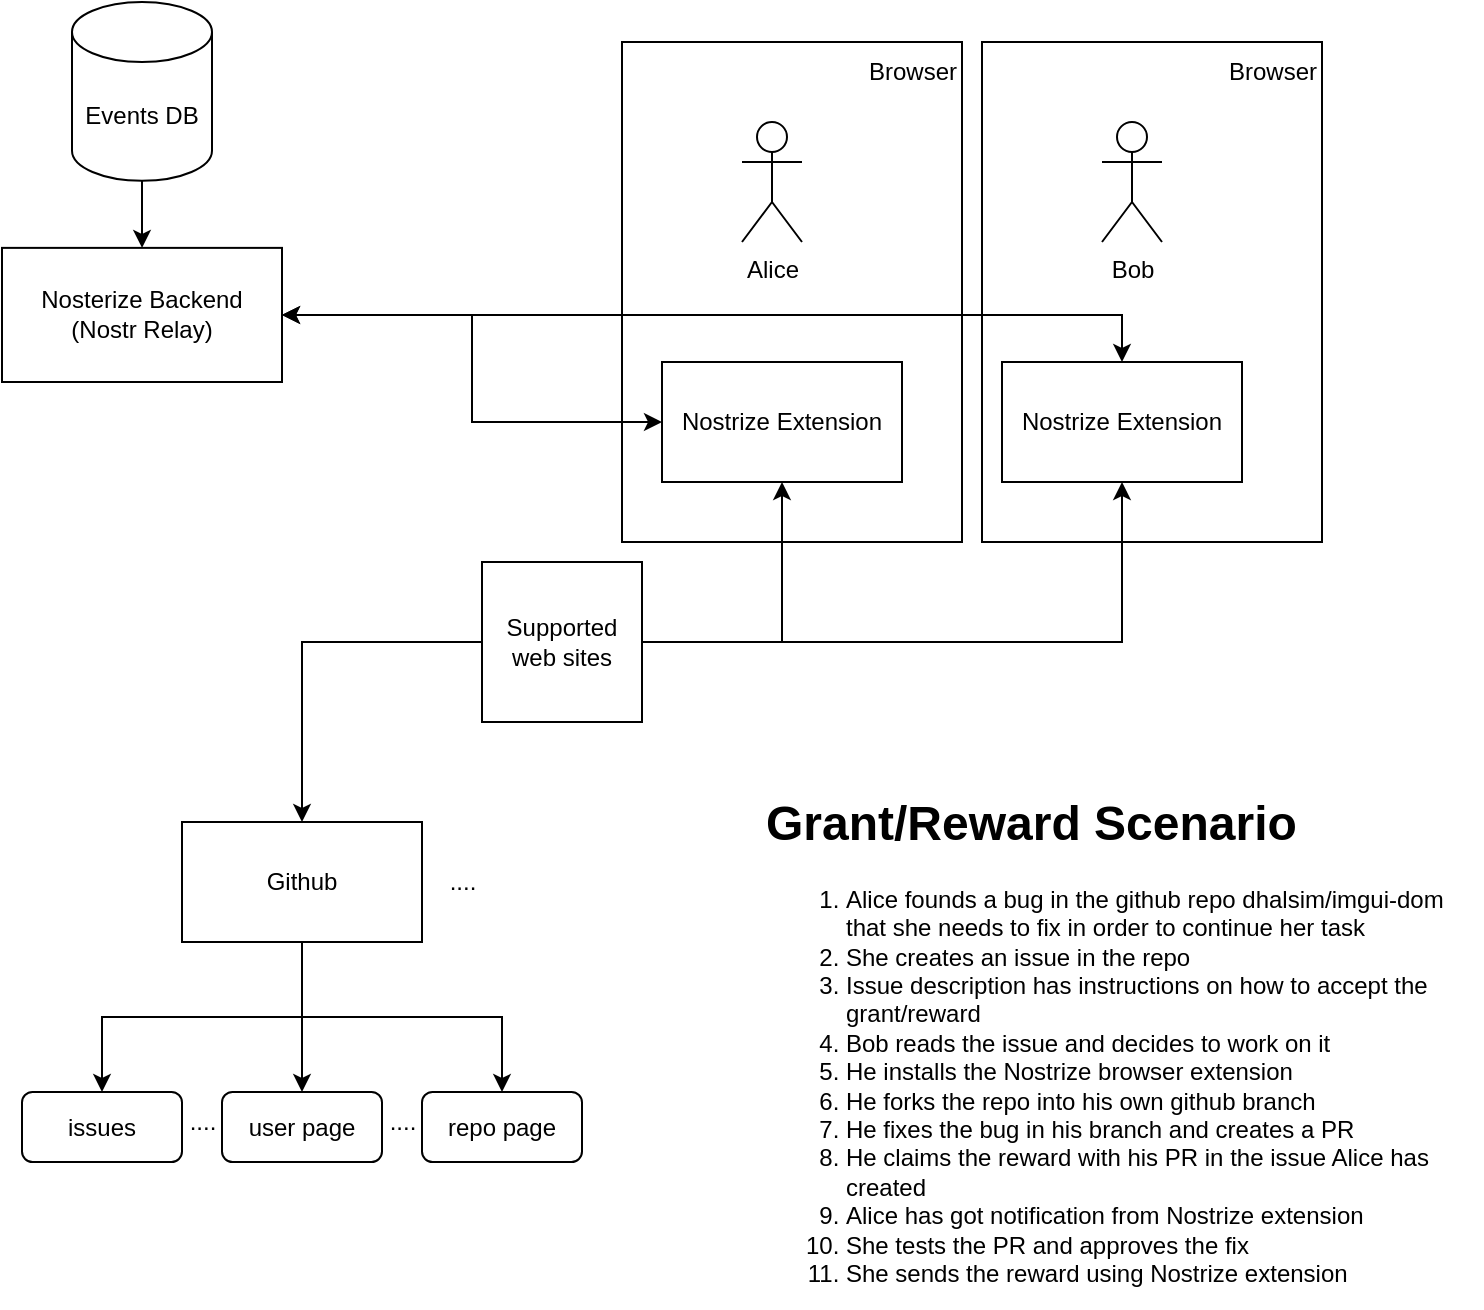<mxfile version="24.2.3" type="github" pages="2">
  <diagram name="Grants" id="evUG6YISS2im7E91H2Ip">
    <mxGraphModel dx="827" dy="661" grid="1" gridSize="10" guides="1" tooltips="1" connect="1" arrows="1" fold="1" page="1" pageScale="1" pageWidth="827" pageHeight="1169" math="0" shadow="0">
      <root>
        <mxCell id="0" />
        <mxCell id="1" parent="0" />
        <mxCell id="SocFAzCtIRODeD0ZfF7--8" value="" style="group" parent="1" vertex="1" connectable="0">
          <mxGeometry x="570" y="30" width="180" height="250" as="geometry" />
        </mxCell>
        <mxCell id="SocFAzCtIRODeD0ZfF7--9" value="" style="rounded=0;whiteSpace=wrap;html=1;" parent="SocFAzCtIRODeD0ZfF7--8" vertex="1">
          <mxGeometry width="170" height="250" as="geometry" />
        </mxCell>
        <mxCell id="SocFAzCtIRODeD0ZfF7--10" value="Browser" style="text;html=1;align=center;verticalAlign=middle;resizable=0;points=[];autosize=1;strokeColor=none;fillColor=none;" parent="SocFAzCtIRODeD0ZfF7--8" vertex="1">
          <mxGeometry x="110" width="70" height="30" as="geometry" />
        </mxCell>
        <mxCell id="SocFAzCtIRODeD0ZfF7--7" value="" style="group" parent="1" vertex="1" connectable="0">
          <mxGeometry x="390" y="30" width="180" height="250" as="geometry" />
        </mxCell>
        <mxCell id="SocFAzCtIRODeD0ZfF7--5" value="" style="rounded=0;whiteSpace=wrap;html=1;" parent="SocFAzCtIRODeD0ZfF7--7" vertex="1">
          <mxGeometry width="170" height="250" as="geometry" />
        </mxCell>
        <mxCell id="SocFAzCtIRODeD0ZfF7--6" value="Browser" style="text;html=1;align=center;verticalAlign=middle;resizable=0;points=[];autosize=1;strokeColor=none;fillColor=none;" parent="SocFAzCtIRODeD0ZfF7--7" vertex="1">
          <mxGeometry x="110" width="70" height="30" as="geometry" />
        </mxCell>
        <mxCell id="dD89SNBYdo-dca2-tYXd-7" style="edgeStyle=orthogonalEdgeStyle;rounded=0;orthogonalLoop=1;jettySize=auto;html=1;exitX=0;exitY=0.5;exitDx=0;exitDy=0;entryX=1;entryY=0.5;entryDx=0;entryDy=0;shadow=0;flowAnimation=0;startArrow=classic;startFill=1;" parent="1" source="dD89SNBYdo-dca2-tYXd-2" target="dD89SNBYdo-dca2-tYXd-1" edge="1">
          <mxGeometry relative="1" as="geometry" />
        </mxCell>
        <mxCell id="dD89SNBYdo-dca2-tYXd-2" value="Nostrize Extension" style="whiteSpace=wrap;html=1;" parent="1" vertex="1">
          <mxGeometry x="410" y="190" width="120" height="60" as="geometry" />
        </mxCell>
        <mxCell id="dD89SNBYdo-dca2-tYXd-4" style="edgeStyle=orthogonalEdgeStyle;rounded=0;orthogonalLoop=1;jettySize=auto;html=1;entryX=0.5;entryY=0;entryDx=0;entryDy=0;" parent="1" source="dD89SNBYdo-dca2-tYXd-3" target="dD89SNBYdo-dca2-tYXd-5" edge="1">
          <mxGeometry relative="1" as="geometry">
            <mxPoint x="200" y="520" as="targetPoint" />
          </mxGeometry>
        </mxCell>
        <mxCell id="dD89SNBYdo-dca2-tYXd-6" style="edgeStyle=orthogonalEdgeStyle;rounded=0;orthogonalLoop=1;jettySize=auto;html=1;exitX=1;exitY=0.5;exitDx=0;exitDy=0;" parent="1" source="dD89SNBYdo-dca2-tYXd-3" target="dD89SNBYdo-dca2-tYXd-2" edge="1">
          <mxGeometry relative="1" as="geometry" />
        </mxCell>
        <mxCell id="SocFAzCtIRODeD0ZfF7--4" style="edgeStyle=orthogonalEdgeStyle;rounded=0;orthogonalLoop=1;jettySize=auto;html=1;exitX=1;exitY=0.5;exitDx=0;exitDy=0;entryX=0.5;entryY=1;entryDx=0;entryDy=0;" parent="1" source="dD89SNBYdo-dca2-tYXd-3" target="dD89SNBYdo-dca2-tYXd-19" edge="1">
          <mxGeometry relative="1" as="geometry" />
        </mxCell>
        <mxCell id="dD89SNBYdo-dca2-tYXd-3" value="Supported web sites" style="whiteSpace=wrap;html=1;aspect=fixed;" parent="1" vertex="1">
          <mxGeometry x="320" y="290" width="80" height="80" as="geometry" />
        </mxCell>
        <mxCell id="dD89SNBYdo-dca2-tYXd-13" style="edgeStyle=orthogonalEdgeStyle;rounded=0;orthogonalLoop=1;jettySize=auto;html=1;exitX=0.5;exitY=1;exitDx=0;exitDy=0;" parent="1" source="dD89SNBYdo-dca2-tYXd-5" target="dD89SNBYdo-dca2-tYXd-14" edge="1">
          <mxGeometry relative="1" as="geometry">
            <mxPoint x="160" y="530" as="targetPoint" />
          </mxGeometry>
        </mxCell>
        <mxCell id="dD89SNBYdo-dca2-tYXd-17" style="edgeStyle=orthogonalEdgeStyle;rounded=0;orthogonalLoop=1;jettySize=auto;html=1;exitX=0.5;exitY=1;exitDx=0;exitDy=0;entryX=0.5;entryY=0;entryDx=0;entryDy=0;" parent="1" source="dD89SNBYdo-dca2-tYXd-5" target="dD89SNBYdo-dca2-tYXd-15" edge="1">
          <mxGeometry relative="1" as="geometry" />
        </mxCell>
        <mxCell id="dD89SNBYdo-dca2-tYXd-18" style="edgeStyle=orthogonalEdgeStyle;rounded=0;orthogonalLoop=1;jettySize=auto;html=1;exitX=0.5;exitY=1;exitDx=0;exitDy=0;entryX=0.5;entryY=0;entryDx=0;entryDy=0;" parent="1" source="dD89SNBYdo-dca2-tYXd-5" target="dD89SNBYdo-dca2-tYXd-16" edge="1">
          <mxGeometry relative="1" as="geometry" />
        </mxCell>
        <mxCell id="dD89SNBYdo-dca2-tYXd-5" value="Github" style="whiteSpace=wrap;html=1;" parent="1" vertex="1">
          <mxGeometry x="170" y="420" width="120" height="60" as="geometry" />
        </mxCell>
        <mxCell id="dD89SNBYdo-dca2-tYXd-10" value="Alice" style="shape=umlActor;verticalLabelPosition=bottom;verticalAlign=top;html=1;outlineConnect=0;" parent="1" vertex="1">
          <mxGeometry x="450" y="70" width="30" height="60" as="geometry" />
        </mxCell>
        <mxCell id="dD89SNBYdo-dca2-tYXd-11" value="Bob" style="shape=umlActor;verticalLabelPosition=bottom;verticalAlign=top;html=1;outlineConnect=0;" parent="1" vertex="1">
          <mxGeometry x="630" y="70" width="30" height="60" as="geometry" />
        </mxCell>
        <mxCell id="dD89SNBYdo-dca2-tYXd-14" value="issues" style="rounded=1;whiteSpace=wrap;html=1;" parent="1" vertex="1">
          <mxGeometry x="90" y="555" width="80" height="35" as="geometry" />
        </mxCell>
        <mxCell id="dD89SNBYdo-dca2-tYXd-15" value="user page" style="rounded=1;whiteSpace=wrap;html=1;" parent="1" vertex="1">
          <mxGeometry x="190" y="555" width="80" height="35" as="geometry" />
        </mxCell>
        <mxCell id="dD89SNBYdo-dca2-tYXd-16" value="repo page" style="rounded=1;whiteSpace=wrap;html=1;" parent="1" vertex="1">
          <mxGeometry x="290" y="555" width="80" height="35" as="geometry" />
        </mxCell>
        <mxCell id="dD89SNBYdo-dca2-tYXd-20" style="edgeStyle=orthogonalEdgeStyle;rounded=0;orthogonalLoop=1;jettySize=auto;html=1;exitX=0.5;exitY=0;exitDx=0;exitDy=0;entryX=1;entryY=0.5;entryDx=0;entryDy=0;startArrow=classic;startFill=1;" parent="1" source="dD89SNBYdo-dca2-tYXd-19" target="dD89SNBYdo-dca2-tYXd-1" edge="1">
          <mxGeometry relative="1" as="geometry" />
        </mxCell>
        <mxCell id="dD89SNBYdo-dca2-tYXd-19" value="Nostrize Extension" style="whiteSpace=wrap;html=1;" parent="1" vertex="1">
          <mxGeometry x="580" y="190" width="120" height="60" as="geometry" />
        </mxCell>
        <mxCell id="SocFAzCtIRODeD0ZfF7--1" value="...." style="text;html=1;align=center;verticalAlign=middle;resizable=0;points=[];autosize=1;strokeColor=none;fillColor=none;" parent="1" vertex="1">
          <mxGeometry x="160" y="554.5" width="40" height="30" as="geometry" />
        </mxCell>
        <mxCell id="SocFAzCtIRODeD0ZfF7--2" value="...." style="text;html=1;align=center;verticalAlign=middle;resizable=0;points=[];autosize=1;strokeColor=none;fillColor=none;" parent="1" vertex="1">
          <mxGeometry x="260" y="555" width="40" height="30" as="geometry" />
        </mxCell>
        <mxCell id="SocFAzCtIRODeD0ZfF7--3" value="...." style="text;html=1;align=center;verticalAlign=middle;resizable=0;points=[];autosize=1;strokeColor=none;fillColor=none;" parent="1" vertex="1">
          <mxGeometry x="290" y="435" width="40" height="30" as="geometry" />
        </mxCell>
        <mxCell id="SocFAzCtIRODeD0ZfF7--13" value="" style="group" parent="1" vertex="1" connectable="0">
          <mxGeometry x="80" y="10" width="140" height="190" as="geometry" />
        </mxCell>
        <mxCell id="dD89SNBYdo-dca2-tYXd-1" value="Nosterize Backend&lt;br&gt;(Nostr Relay)" style="rounded=0;whiteSpace=wrap;html=1;" parent="SocFAzCtIRODeD0ZfF7--13" vertex="1">
          <mxGeometry y="122.941" width="140" height="67.059" as="geometry" />
        </mxCell>
        <mxCell id="dD89SNBYdo-dca2-tYXd-9" style="edgeStyle=orthogonalEdgeStyle;rounded=0;orthogonalLoop=1;jettySize=auto;html=1;exitX=0.5;exitY=1;exitDx=0;exitDy=0;exitPerimeter=0;entryX=0.5;entryY=0;entryDx=0;entryDy=0;" parent="SocFAzCtIRODeD0ZfF7--13" source="dD89SNBYdo-dca2-tYXd-8" target="dD89SNBYdo-dca2-tYXd-1" edge="1">
          <mxGeometry relative="1" as="geometry" />
        </mxCell>
        <mxCell id="dD89SNBYdo-dca2-tYXd-8" value="Events DB" style="shape=cylinder3;whiteSpace=wrap;html=1;boundedLbl=1;backgroundOutline=1;size=15;" parent="SocFAzCtIRODeD0ZfF7--13" vertex="1">
          <mxGeometry x="35" width="70" height="89.412" as="geometry" />
        </mxCell>
        <mxCell id="SocFAzCtIRODeD0ZfF7--14" value="&lt;h1 style=&quot;margin-top: 0px;&quot;&gt;Grant/Reward Scenario&lt;/h1&gt;&lt;p&gt;&lt;/p&gt;&lt;ol&gt;&lt;li&gt;Alice founds a bug in the github repo dhalsim/imgui-dom that she needs to fix in order to continue her task&lt;/li&gt;&lt;li&gt;She creates an issue in the repo&lt;/li&gt;&lt;li&gt;Issue description has instructions on how to accept the grant/reward&lt;/li&gt;&lt;li&gt;Bob reads the issue and decides to work on it&lt;/li&gt;&lt;li&gt;He installs the Nostrize browser extension&lt;/li&gt;&lt;li&gt;He forks the repo into his own github branch&lt;/li&gt;&lt;li&gt;He fixes the bug in his branch and creates a PR&lt;/li&gt;&lt;li&gt;He claims the reward with his PR in the issue Alice has created&lt;/li&gt;&lt;li&gt;Alice has got notification from Nostrize extension&lt;/li&gt;&lt;li&gt;She tests the PR and approves the fix&lt;/li&gt;&lt;li&gt;She sends the reward using Nostrize extension&lt;/li&gt;&lt;/ol&gt;&lt;p&gt;&lt;/p&gt;" style="text;html=1;whiteSpace=wrap;overflow=hidden;rounded=0;" parent="1" vertex="1">
          <mxGeometry x="460" y="400" width="360" height="260" as="geometry" />
        </mxCell>
      </root>
    </mxGraphModel>
  </diagram>
  <diagram id="gFAVIOknlwgJxWS9QiGl" name="Nostr Github Connection">
    <mxGraphModel dx="827" dy="661" grid="1" gridSize="10" guides="1" tooltips="1" connect="1" arrows="1" fold="1" page="1" pageScale="1" pageWidth="827" pageHeight="1169" math="0" shadow="0">
      <root>
        <mxCell id="0" />
        <mxCell id="1" parent="0" />
        <mxCell id="k914pkCeleKOS9EQimiK-1" value="&lt;h1 style=&quot;margin-top: 0px;&quot;&gt;Connect your nostr account to your github account&lt;/h1&gt;&lt;p&gt;&lt;/p&gt;&lt;ul&gt;&lt;li&gt;If you don&#39;t have a NIP-05 Address with github.io already:&lt;/li&gt;&lt;ul&gt;&lt;li&gt;Create a new repository in your github account.&lt;/li&gt;&lt;li&gt;Put your nostr.json under .well-known&lt;/li&gt;&lt;li&gt;Setup your repo as github pages (static website), and publish&lt;/li&gt;&lt;/ul&gt;&lt;li&gt;&lt;span style=&quot;background-color: initial;&quot;&gt;Be sure lnurl (lud16) is set on your profile to receive sats&amp;nbsp;&lt;/span&gt;&lt;br&gt;&lt;/li&gt;&lt;li&gt;&lt;span style=&quot;background-color: initial;&quot;&gt;Update your your nostr profile (kind: 0) with your NIP-05 Adress (ex: xxxx@username.github.io)&lt;/span&gt;&lt;br&gt;&lt;/li&gt;&lt;li&gt;Update your nostrize settings with NIP-05 property&lt;/li&gt;&lt;/ul&gt;&lt;p&gt;&lt;/p&gt;" style="text;html=1;whiteSpace=wrap;overflow=hidden;rounded=0;" parent="1" vertex="1">
          <mxGeometry x="20" y="10" width="710" height="160" as="geometry" />
        </mxCell>
        <mxCell id="k914pkCeleKOS9EQimiK-4" value="" style="edgeStyle=orthogonalEdgeStyle;rounded=0;orthogonalLoop=1;jettySize=auto;html=1;" parent="1" source="k914pkCeleKOS9EQimiK-2" target="k914pkCeleKOS9EQimiK-3" edge="1">
          <mxGeometry relative="1" as="geometry" />
        </mxCell>
        <mxCell id="k914pkCeleKOS9EQimiK-2" value="alice@alice.github.io" style="text;html=1;align=center;verticalAlign=middle;resizable=0;points=[];autosize=1;strokeColor=none;fillColor=none;" parent="1" vertex="1">
          <mxGeometry x="160" y="510" width="130" height="30" as="geometry" />
        </mxCell>
        <mxCell id="k914pkCeleKOS9EQimiK-6" value="" style="edgeStyle=orthogonalEdgeStyle;rounded=0;orthogonalLoop=1;jettySize=auto;html=1;" parent="1" source="dJHAY3hgasfSkWd7OsIV-1" target="k914pkCeleKOS9EQimiK-5" edge="1">
          <mxGeometry relative="1" as="geometry" />
        </mxCell>
        <mxCell id="dJHAY3hgasfSkWd7OsIV-2" value="" style="edgeStyle=orthogonalEdgeStyle;rounded=0;orthogonalLoop=1;jettySize=auto;html=1;" parent="1" source="k914pkCeleKOS9EQimiK-3" target="dJHAY3hgasfSkWd7OsIV-1" edge="1">
          <mxGeometry relative="1" as="geometry" />
        </mxCell>
        <mxCell id="k914pkCeleKOS9EQimiK-3" value="creates repo for github pages" style="whiteSpace=wrap;html=1;" parent="1" vertex="1">
          <mxGeometry x="160" y="400" width="130" height="60" as="geometry" />
        </mxCell>
        <mxCell id="dJHAY3hgasfSkWd7OsIV-4" value="" style="edgeStyle=orthogonalEdgeStyle;rounded=0;orthogonalLoop=1;jettySize=auto;html=1;" parent="1" source="k914pkCeleKOS9EQimiK-5" target="dJHAY3hgasfSkWd7OsIV-3" edge="1">
          <mxGeometry relative="1" as="geometry" />
        </mxCell>
        <mxCell id="k914pkCeleKOS9EQimiK-5" value="set your nostrize NIP-05" style="whiteSpace=wrap;html=1;" parent="1" vertex="1">
          <mxGeometry x="480" y="400" width="144" height="60" as="geometry" />
        </mxCell>
        <mxCell id="k914pkCeleKOS9EQimiK-16" value="" style="edgeStyle=orthogonalEdgeStyle;rounded=0;orthogonalLoop=1;jettySize=auto;html=1;" parent="1" source="k914pkCeleKOS9EQimiK-14" target="k914pkCeleKOS9EQimiK-2" edge="1">
          <mxGeometry relative="1" as="geometry" />
        </mxCell>
        <mxCell id="k914pkCeleKOS9EQimiK-26" value="Controls" style="edgeLabel;html=1;align=center;verticalAlign=middle;resizable=0;points=[];" parent="k914pkCeleKOS9EQimiK-16" vertex="1" connectable="0">
          <mxGeometry x="-0.388" y="2" relative="1" as="geometry">
            <mxPoint x="385" y="-8" as="offset" />
          </mxGeometry>
        </mxCell>
        <mxCell id="k914pkCeleKOS9EQimiK-27" style="edgeStyle=orthogonalEdgeStyle;rounded=0;orthogonalLoop=1;jettySize=auto;html=1;" parent="1" source="k914pkCeleKOS9EQimiK-14" target="k914pkCeleKOS9EQimiK-17" edge="1">
          <mxGeometry relative="1" as="geometry">
            <Array as="points">
              <mxPoint x="552" y="600" />
            </Array>
          </mxGeometry>
        </mxCell>
        <mxCell id="dJHAY3hgasfSkWd7OsIV-6" value="" style="edgeStyle=orthogonalEdgeStyle;rounded=0;orthogonalLoop=1;jettySize=auto;html=1;" parent="1" source="k914pkCeleKOS9EQimiK-14" target="dJHAY3hgasfSkWd7OsIV-5" edge="1">
          <mxGeometry relative="1" as="geometry" />
        </mxCell>
        <mxCell id="k914pkCeleKOS9EQimiK-14" value="Alice" style="shape=umlActor;verticalLabelPosition=bottom;verticalAlign=top;html=1;outlineConnect=0;" parent="1" vertex="1">
          <mxGeometry x="56.5" y="570" width="27" height="60" as="geometry" />
        </mxCell>
        <mxCell id="k914pkCeleKOS9EQimiK-24" style="edgeStyle=orthogonalEdgeStyle;rounded=0;orthogonalLoop=1;jettySize=auto;html=1;" parent="1" source="k914pkCeleKOS9EQimiK-17" target="k914pkCeleKOS9EQimiK-5" edge="1">
          <mxGeometry relative="1" as="geometry" />
        </mxCell>
        <mxCell id="dJHAY3hgasfSkWd7OsIV-13" style="edgeStyle=orthogonalEdgeStyle;rounded=0;orthogonalLoop=1;jettySize=auto;html=1;entryX=0.5;entryY=0;entryDx=0;entryDy=0;" parent="1" source="k914pkCeleKOS9EQimiK-17" target="dJHAY3hgasfSkWd7OsIV-9" edge="1">
          <mxGeometry relative="1" as="geometry" />
        </mxCell>
        <mxCell id="dJHAY3hgasfSkWd7OsIV-15" style="edgeStyle=orthogonalEdgeStyle;rounded=0;orthogonalLoop=1;jettySize=auto;html=1;" parent="1" source="k914pkCeleKOS9EQimiK-17" target="k914pkCeleKOS9EQimiK-14" edge="1">
          <mxGeometry relative="1" as="geometry">
            <Array as="points">
              <mxPoint x="552" y="620" />
            </Array>
          </mxGeometry>
        </mxCell>
        <mxCell id="k914pkCeleKOS9EQimiK-17" value="nostrize extension" style="text;html=1;align=center;verticalAlign=middle;resizable=0;points=[];autosize=1;strokeColor=#b85450;fillColor=#f8cecc;" parent="1" vertex="1">
          <mxGeometry x="492" y="540" width="120" height="30" as="geometry" />
        </mxCell>
        <mxCell id="k914pkCeleKOS9EQimiK-37" style="edgeStyle=orthogonalEdgeStyle;rounded=0;orthogonalLoop=1;jettySize=auto;html=1;" parent="1" source="k914pkCeleKOS9EQimiK-28" target="k914pkCeleKOS9EQimiK-35" edge="1">
          <mxGeometry relative="1" as="geometry">
            <Array as="points">
              <mxPoint x="266.5" y="730" />
              <mxPoint x="266.5" y="730" />
            </Array>
          </mxGeometry>
        </mxCell>
        <mxCell id="k914pkCeleKOS9EQimiK-38" value="Controls" style="edgeLabel;html=1;align=center;verticalAlign=middle;resizable=0;points=[];" parent="k914pkCeleKOS9EQimiK-37" vertex="1" connectable="0">
          <mxGeometry x="-0.781" y="1" relative="1" as="geometry">
            <mxPoint x="212" y="-11" as="offset" />
          </mxGeometry>
        </mxCell>
        <mxCell id="k914pkCeleKOS9EQimiK-39" style="edgeStyle=orthogonalEdgeStyle;rounded=0;orthogonalLoop=1;jettySize=auto;html=1;" parent="1" source="k914pkCeleKOS9EQimiK-28" target="k914pkCeleKOS9EQimiK-32" edge="1">
          <mxGeometry relative="1" as="geometry" />
        </mxCell>
        <mxCell id="k914pkCeleKOS9EQimiK-40" value="Visits" style="edgeLabel;html=1;align=center;verticalAlign=middle;resizable=0;points=[];" parent="k914pkCeleKOS9EQimiK-39" vertex="1" connectable="0">
          <mxGeometry x="0.731" relative="1" as="geometry">
            <mxPoint as="offset" />
          </mxGeometry>
        </mxCell>
        <mxCell id="k914pkCeleKOS9EQimiK-28" value="Bob" style="shape=umlActor;verticalLabelPosition=bottom;verticalAlign=top;html=1;outlineConnect=0;" parent="1" vertex="1">
          <mxGeometry x="56.5" y="700" width="27" height="60" as="geometry" />
        </mxCell>
        <mxCell id="k914pkCeleKOS9EQimiK-42" value="" style="edgeStyle=orthogonalEdgeStyle;rounded=0;orthogonalLoop=1;jettySize=auto;html=1;" parent="1" source="k914pkCeleKOS9EQimiK-32" target="k914pkCeleKOS9EQimiK-41" edge="1">
          <mxGeometry relative="1" as="geometry" />
        </mxCell>
        <mxCell id="k914pkCeleKOS9EQimiK-32" value="&lt;div&gt;&lt;br&gt;&lt;/div&gt;&lt;div&gt;github.com/alice&lt;br&gt;&lt;/div&gt;" style="whiteSpace=wrap;html=1;verticalAlign=top;" parent="1" vertex="1">
          <mxGeometry x="151.5" y="810" width="120" height="70" as="geometry" />
        </mxCell>
        <mxCell id="k914pkCeleKOS9EQimiK-43" style="edgeStyle=orthogonalEdgeStyle;rounded=0;orthogonalLoop=1;jettySize=auto;html=1;exitX=0.5;exitY=1;exitDx=0;exitDy=0;entryX=0.5;entryY=0;entryDx=0;entryDy=0;" parent="1" source="k914pkCeleKOS9EQimiK-35" target="k914pkCeleKOS9EQimiK-41" edge="1">
          <mxGeometry relative="1" as="geometry" />
        </mxCell>
        <mxCell id="k914pkCeleKOS9EQimiK-46" value="" style="edgeStyle=orthogonalEdgeStyle;rounded=0;orthogonalLoop=1;jettySize=auto;html=1;" parent="1" source="k914pkCeleKOS9EQimiK-35" target="k914pkCeleKOS9EQimiK-45" edge="1">
          <mxGeometry relative="1" as="geometry" />
        </mxCell>
        <mxCell id="k914pkCeleKOS9EQimiK-35" value="nostrize extension" style="text;html=1;align=center;verticalAlign=middle;whiteSpace=wrap;rounded=0;fillColor=#f8cecc;strokeColor=#b85450;" parent="1" vertex="1">
          <mxGeometry x="366.5" y="715" width="110" height="30" as="geometry" />
        </mxCell>
        <mxCell id="k914pkCeleKOS9EQimiK-41" value="&lt;div&gt;&lt;br&gt;&lt;/div&gt;Fetches nostr event with lnurl (lud16) &amp;amp; connects two accounts" style="whiteSpace=wrap;html=1;verticalAlign=top;" parent="1" vertex="1">
          <mxGeometry x="349" y="810" width="145" height="70" as="geometry" />
        </mxCell>
        <mxCell id="dJHAY3hgasfSkWd7OsIV-10" value="" style="edgeStyle=orthogonalEdgeStyle;rounded=0;orthogonalLoop=1;jettySize=auto;html=1;" parent="1" source="k914pkCeleKOS9EQimiK-45" target="dJHAY3hgasfSkWd7OsIV-9" edge="1">
          <mxGeometry relative="1" as="geometry" />
        </mxCell>
        <mxCell id="k914pkCeleKOS9EQimiK-45" value="Zaps Alice&#39;s lnurl" style="whiteSpace=wrap;html=1;" parent="1" vertex="1">
          <mxGeometry x="520" y="700" width="120" height="60" as="geometry" />
        </mxCell>
        <mxCell id="dJHAY3hgasfSkWd7OsIV-3" value="Nostrize relay will save nostr event for caching" style="whiteSpace=wrap;html=1;" parent="1" vertex="1">
          <mxGeometry x="660" y="400" width="144" height="60" as="geometry" />
        </mxCell>
        <mxCell id="dJHAY3hgasfSkWd7OsIV-5" value="sets lnurl (lud16) on her nostr profile to receive funds" style="whiteSpace=wrap;html=1;verticalAlign=top;" parent="1" vertex="1">
          <mxGeometry x="10" y="400" width="120" height="60" as="geometry" />
        </mxCell>
        <mxCell id="dJHAY3hgasfSkWd7OsIV-8" value="" style="edgeStyle=orthogonalEdgeStyle;rounded=0;orthogonalLoop=1;jettySize=auto;html=1;" parent="1" source="k914pkCeleKOS9EQimiK-3" target="dJHAY3hgasfSkWd7OsIV-1" edge="1">
          <mxGeometry relative="1" as="geometry">
            <mxPoint x="290" y="430" as="sourcePoint" />
            <mxPoint x="480" y="430" as="targetPoint" />
          </mxGeometry>
        </mxCell>
        <mxCell id="dJHAY3hgasfSkWd7OsIV-1" value=".well-known/nostr.json" style="whiteSpace=wrap;html=1;" parent="1" vertex="1">
          <mxGeometry x="320" y="400" width="130" height="60" as="geometry" />
        </mxCell>
        <mxCell id="dJHAY3hgasfSkWd7OsIV-9" value="Nostrize relay will emit zap event and cache it" style="whiteSpace=wrap;html=1;" parent="1" vertex="1">
          <mxGeometry x="672" y="700" width="120" height="60" as="geometry" />
        </mxCell>
        <mxCell id="dJHAY3hgasfSkWd7OsIV-14" value="Fetch zap event" style="text;html=1;align=center;verticalAlign=middle;resizable=0;points=[];autosize=1;strokeColor=none;fillColor=none;" parent="1" vertex="1">
          <mxGeometry x="605" y="520" width="110" height="30" as="geometry" />
        </mxCell>
        <mxCell id="dJHAY3hgasfSkWd7OsIV-16" value="receive a zap notification" style="text;html=1;align=center;verticalAlign=middle;resizable=0;points=[];autosize=1;strokeColor=none;fillColor=none;" parent="1" vertex="1">
          <mxGeometry x="83.5" y="616" width="160" height="30" as="geometry" />
        </mxCell>
        <mxCell id="dJHAY3hgasfSkWd7OsIV-17" value="" style="shape=image;html=1;verticalAlign=top;verticalLabelPosition=bottom;labelBackgroundColor=#ffffff;imageAspect=0;aspect=fixed;image=https://cdn0.iconfinder.com/data/icons/phosphor-fill-vol-3/256/number-circle-one-fill-128.png" parent="1" vertex="1">
          <mxGeometry x="80" y="470" width="19" height="19" as="geometry" />
        </mxCell>
        <mxCell id="dJHAY3hgasfSkWd7OsIV-18" value="" style="shape=image;html=1;verticalAlign=top;verticalLabelPosition=bottom;labelBackgroundColor=#ffffff;imageAspect=0;aspect=fixed;image=https://cdn0.iconfinder.com/data/icons/phosphor-regular-vol-3/256/number-circle-three-128.png" parent="1" vertex="1">
          <mxGeometry x="364.5" y="468" width="21" height="21" as="geometry" />
        </mxCell>
        <mxCell id="dJHAY3hgasfSkWd7OsIV-20" value="" style="shape=image;html=1;verticalAlign=top;verticalLabelPosition=bottom;labelBackgroundColor=#ffffff;imageAspect=0;aspect=fixed;image=https://cdn0.iconfinder.com/data/icons/phosphor-regular-vol-3/256/number-circle-four-128.png" parent="1" vertex="1">
          <mxGeometry x="510" y="470" width="28" height="28" as="geometry" />
        </mxCell>
        <mxCell id="dJHAY3hgasfSkWd7OsIV-21" value="" style="shape=image;html=1;verticalAlign=top;verticalLabelPosition=bottom;labelBackgroundColor=#ffffff;imageAspect=0;aspect=fixed;image=https://cdn0.iconfinder.com/data/icons/phosphor-regular-vol-3/256/number-circle-five-128.png" parent="1" vertex="1">
          <mxGeometry x="710" y="670" width="20" height="20" as="geometry" />
        </mxCell>
        <mxCell id="dJHAY3hgasfSkWd7OsIV-24" value="" style="shape=image;html=1;verticalAlign=top;verticalLabelPosition=bottom;labelBackgroundColor=#ffffff;imageAspect=0;aspect=fixed;image=https://cdn0.iconfinder.com/data/icons/phosphor-regular-vol-3/256/number-circle-six-128.png" parent="1" vertex="1">
          <mxGeometry x="230" y="618" width="28" height="28" as="geometry" />
        </mxCell>
        <mxCell id="dJHAY3hgasfSkWd7OsIV-25" value="Nostrize Backend" style="text;html=1;align=center;verticalAlign=middle;resizable=0;points=[];autosize=1;strokeColor=#d79b00;fillColor=#ffe6cc;" parent="1" vertex="1">
          <mxGeometry x="684" y="360" width="120" height="30" as="geometry" />
        </mxCell>
        <mxCell id="dJHAY3hgasfSkWd7OsIV-26" value="Nostrize Backend" style="text;html=1;align=center;verticalAlign=middle;resizable=0;points=[];autosize=1;strokeColor=#d79b00;fillColor=#ffe6cc;" parent="1" vertex="1">
          <mxGeometry x="672" y="770" width="120" height="30" as="geometry" />
        </mxCell>
        <mxCell id="fQylBN9nw5jbgR2oOOsm-1" value="2" style="ellipse;whiteSpace=wrap;html=1;aspect=fixed;strokeWidth=2;fontFamily=Tahoma;spacingBottom=4;spacingRight=2;strokeColor=#d3d3d3;" vertex="1" parent="1">
          <mxGeometry x="190" y="469" width="20" height="20" as="geometry" />
        </mxCell>
      </root>
    </mxGraphModel>
  </diagram>
</mxfile>
